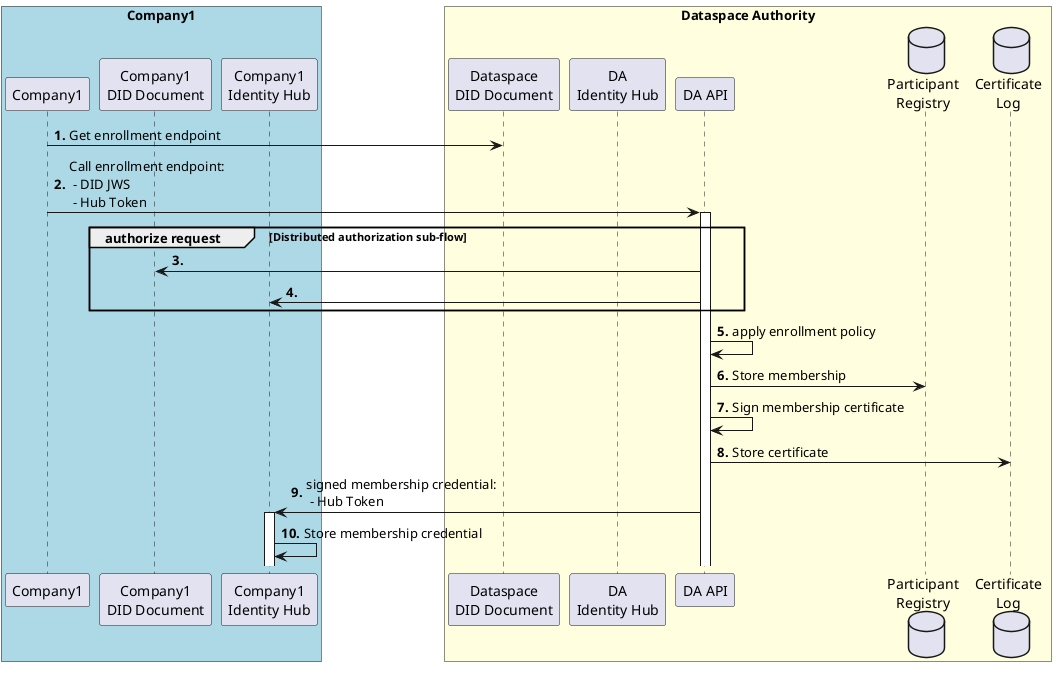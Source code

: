 @startuml
autonumber "<b>0'.'"
box "Company1" #LightBlue
Participant Company1
Participant "Company1\nDID Document" as DID1
Participant "Company1\nIdentity Hub" as IDHUB1
end box
box "Dataspace Authority" #LightYellow
Participant "Dataspace\nDID Document" as DID0
Participant "DA\nIdentity Hub" as IDHUB0
Participant "DA API" as DA
Database "Participant\nRegistry" as Registry
Database "Certificate\nLog" as CertLog
end box

Company1 -> DID0: Get enrollment endpoint
Company1 -> DA ++: Call enrollment endpoint:\n - DID JWS\n - Hub Token
group authorize request [Distributed authorization sub-flow]
  DA -> DID1
  DA -> IDHUB1
end
DA -> DA: apply enrollment policy
DA -> Registry: Store membership
DA -> DA: Sign membership certificate
DA -> CertLog: Store certificate
DA -> IDHUB1 ++: signed membership credential:\n - Hub Token
IDHUB1 -> IDHUB1: Store membership credential

@enduml